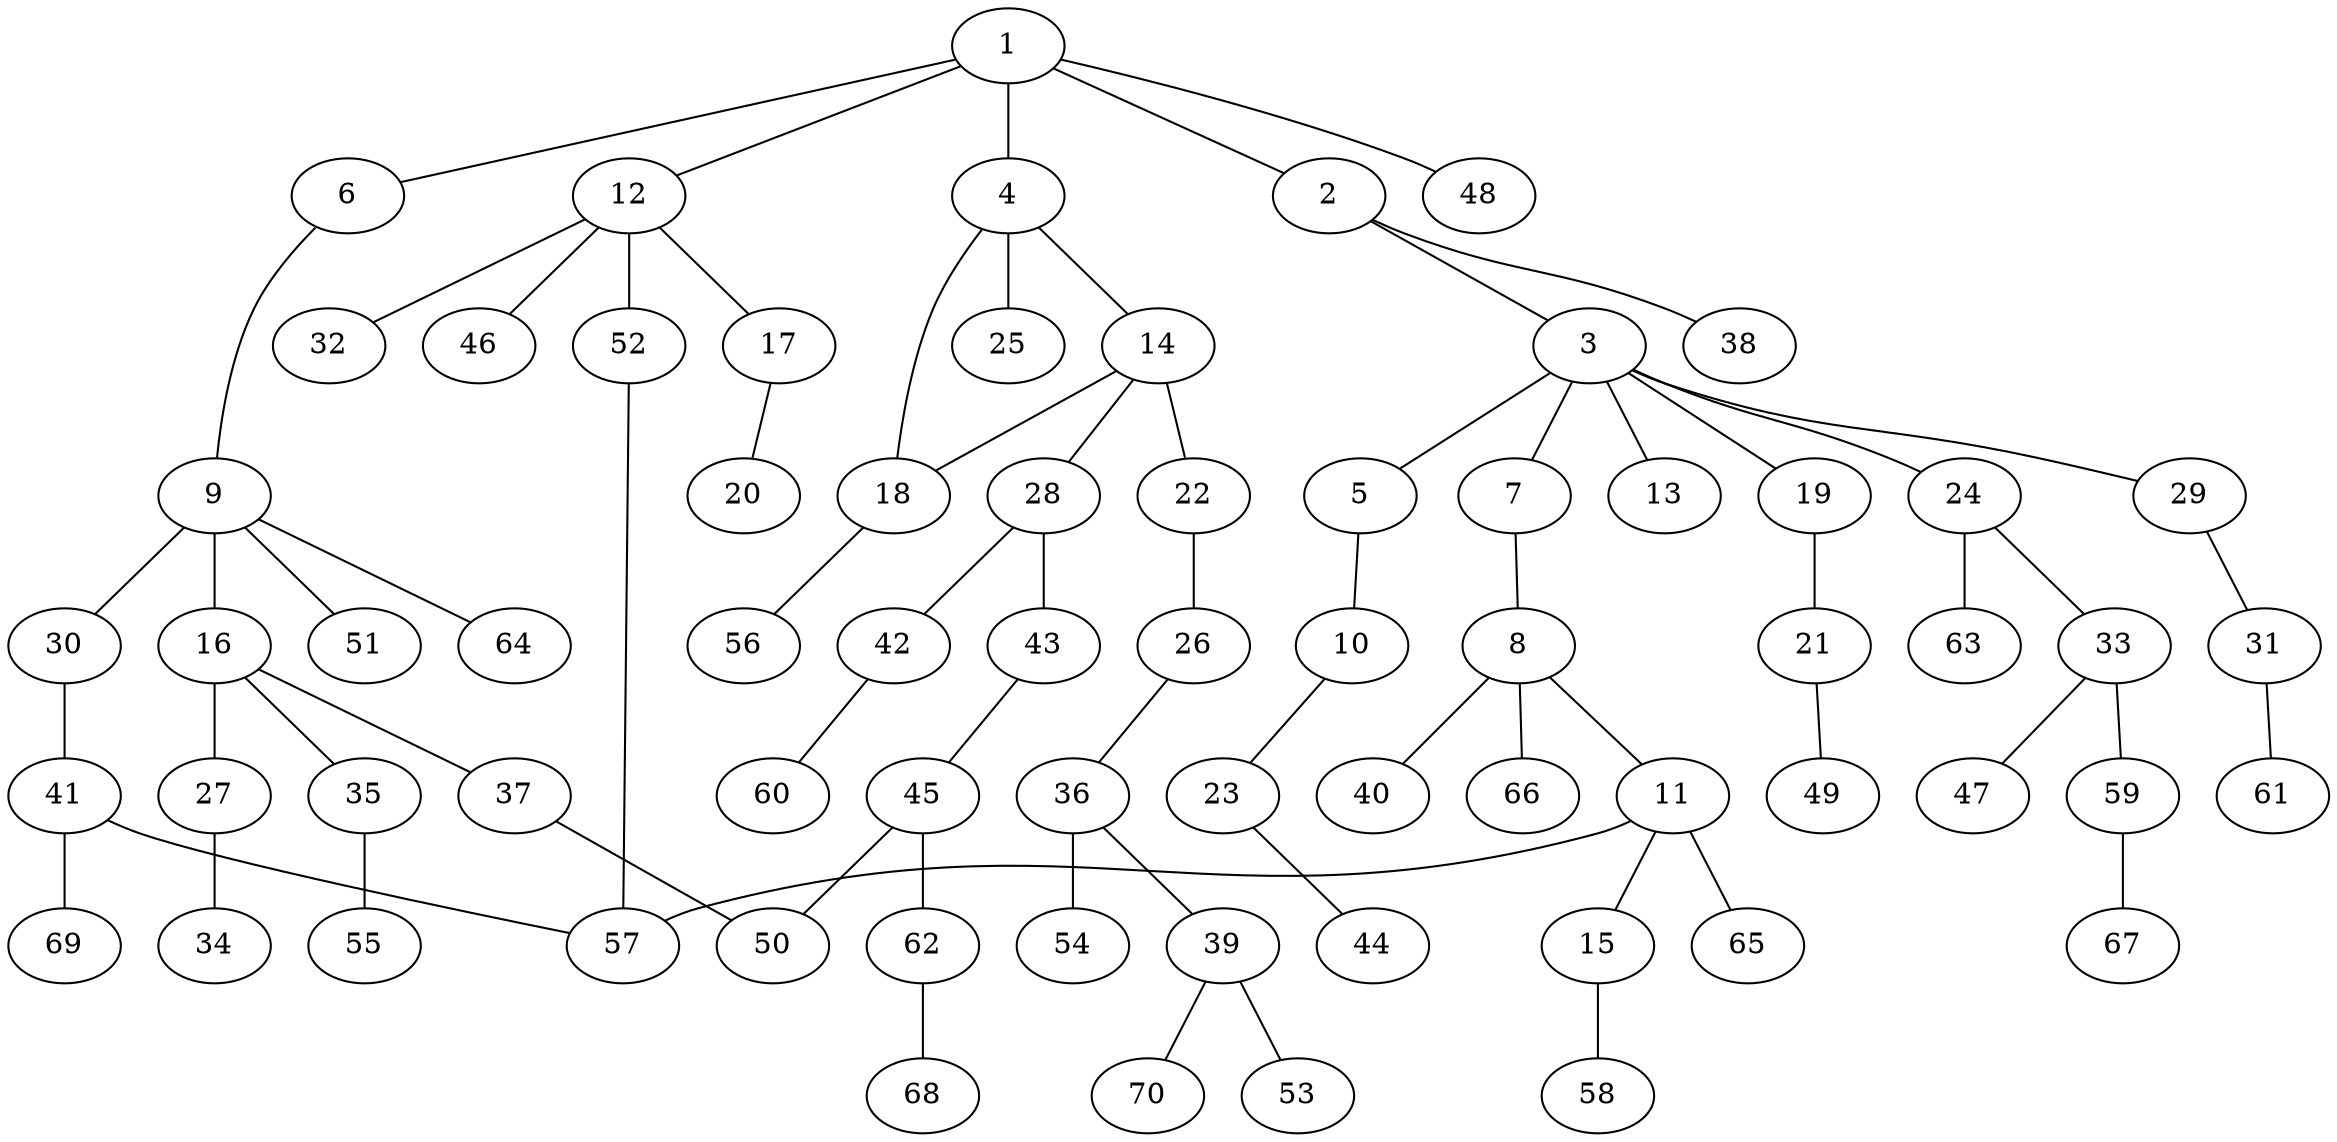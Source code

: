 graph graphname {1--2
1--4
1--6
1--12
1--48
2--3
2--38
3--5
3--7
3--13
3--19
3--24
3--29
4--14
4--18
4--25
5--10
6--9
7--8
8--11
8--40
8--66
9--16
9--30
9--51
9--64
10--23
11--15
11--57
11--65
12--17
12--32
12--46
12--52
14--18
14--22
14--28
15--58
16--27
16--35
16--37
17--20
18--56
19--21
21--49
22--26
23--44
24--33
24--63
26--36
27--34
28--42
28--43
29--31
30--41
31--61
33--47
33--59
35--55
36--39
36--54
37--50
39--53
39--70
41--57
41--69
42--60
43--45
45--50
45--62
52--57
59--67
62--68
}